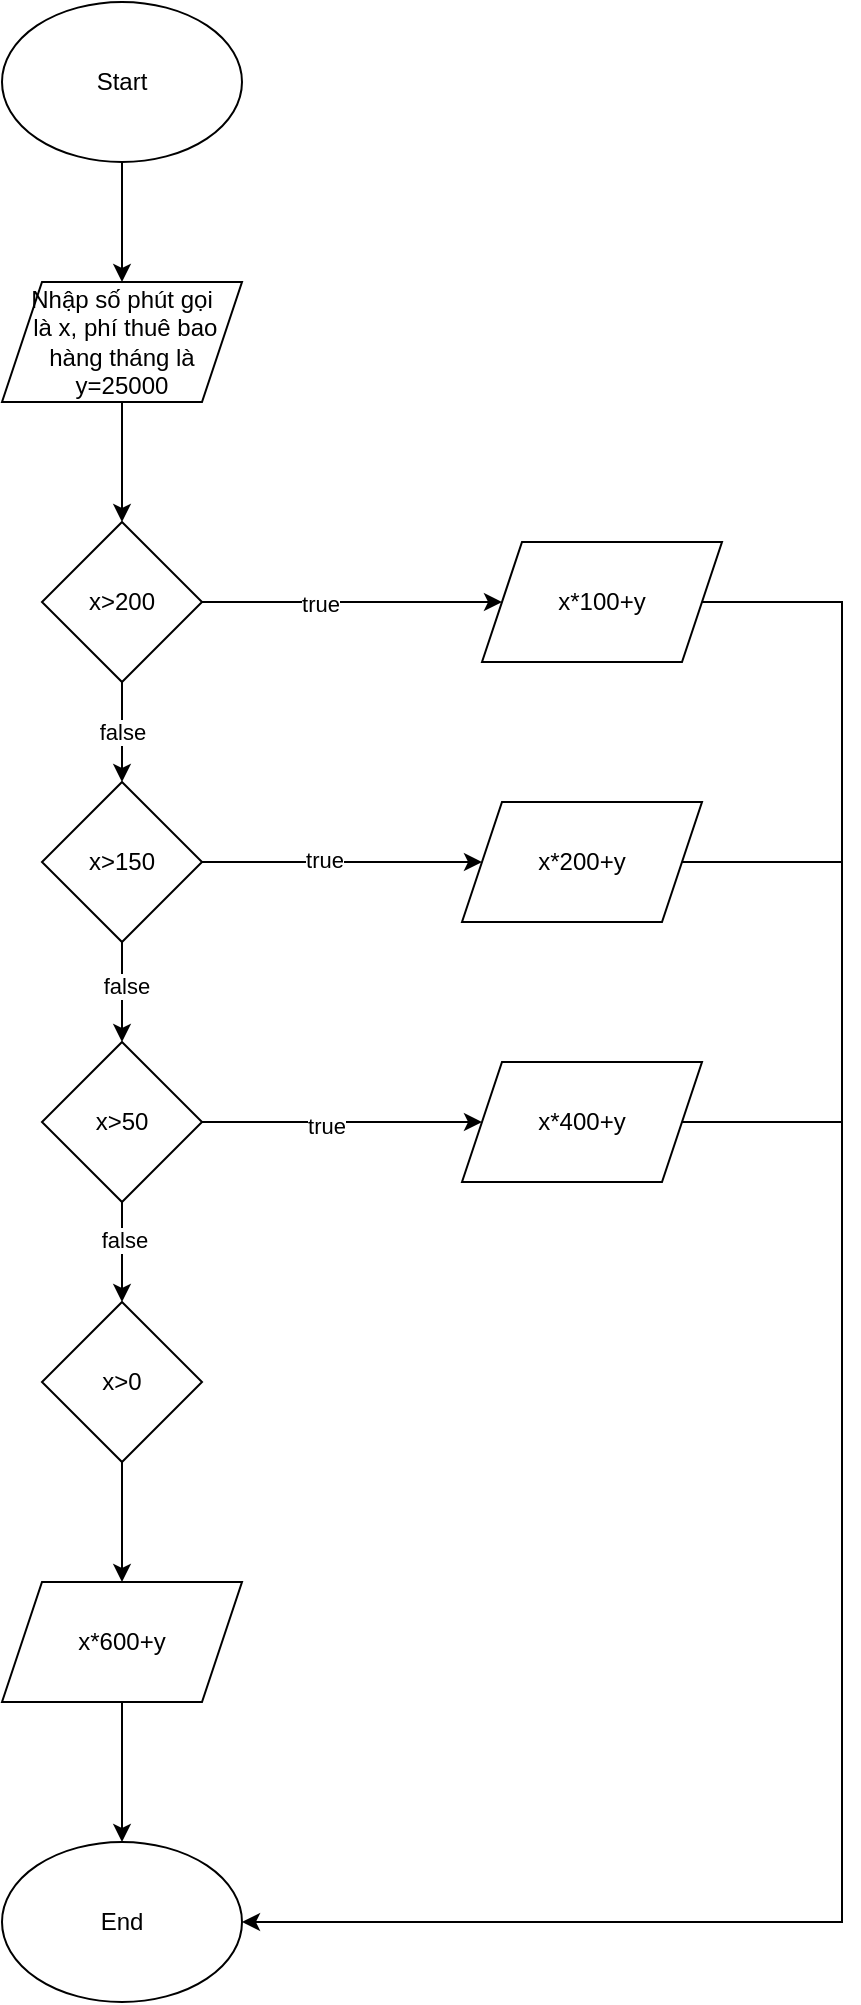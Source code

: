 <mxfile version="20.8.16" type="device"><diagram name="Trang-1" id="Bmo9QYTclZYVxKgkXP2I"><mxGraphModel dx="1098" dy="820" grid="1" gridSize="10" guides="1" tooltips="1" connect="1" arrows="1" fold="1" page="1" pageScale="1" pageWidth="827" pageHeight="1169" math="0" shadow="0"><root><mxCell id="0"/><mxCell id="1" parent="0"/><mxCell id="lN_jx0V1l5nJAmFt1bMQ-3" style="edgeStyle=orthogonalEdgeStyle;rounded=0;orthogonalLoop=1;jettySize=auto;html=1;exitX=0.5;exitY=1;exitDx=0;exitDy=0;entryX=0.5;entryY=0;entryDx=0;entryDy=0;" parent="1" source="lN_jx0V1l5nJAmFt1bMQ-1" target="lN_jx0V1l5nJAmFt1bMQ-2" edge="1"><mxGeometry relative="1" as="geometry"><Array as="points"><mxPoint x="430" y="150"/></Array></mxGeometry></mxCell><mxCell id="lN_jx0V1l5nJAmFt1bMQ-1" value="&lt;font style=&quot;vertical-align: inherit;&quot;&gt;&lt;font style=&quot;vertical-align: inherit;&quot;&gt;Start&lt;br&gt;&lt;/font&gt;&lt;/font&gt;" style="ellipse;whiteSpace=wrap;html=1;" parent="1" vertex="1"><mxGeometry x="370" y="10" width="120" height="80" as="geometry"/></mxCell><mxCell id="lN_jx0V1l5nJAmFt1bMQ-5" style="edgeStyle=orthogonalEdgeStyle;rounded=0;orthogonalLoop=1;jettySize=auto;html=1;exitX=0.5;exitY=1;exitDx=0;exitDy=0;" parent="1" source="lN_jx0V1l5nJAmFt1bMQ-2" target="lN_jx0V1l5nJAmFt1bMQ-4" edge="1"><mxGeometry relative="1" as="geometry"/></mxCell><mxCell id="lN_jx0V1l5nJAmFt1bMQ-2" value="&lt;font style=&quot;vertical-align: inherit;&quot;&gt;&lt;font style=&quot;vertical-align: inherit;&quot;&gt;&lt;font style=&quot;vertical-align: inherit;&quot;&gt;&lt;font style=&quot;vertical-align: inherit;&quot;&gt;&lt;font style=&quot;vertical-align: inherit;&quot;&gt;&lt;font style=&quot;vertical-align: inherit;&quot;&gt;Nhập số phút gọi &lt;/font&gt;&lt;/font&gt;&lt;br&gt;&lt;font style=&quot;vertical-align: inherit;&quot;&gt;&lt;font style=&quot;vertical-align: inherit;&quot;&gt;&amp;nbsp;là x, phí thuê bao hàng tháng là y=25000&lt;/font&gt;&lt;/font&gt;&lt;/font&gt;&lt;/font&gt;&lt;/font&gt;&lt;/font&gt;" style="shape=parallelogram;perimeter=parallelogramPerimeter;whiteSpace=wrap;html=1;fixedSize=1;" parent="1" vertex="1"><mxGeometry x="370" y="150" width="120" height="60" as="geometry"/></mxCell><mxCell id="lN_jx0V1l5nJAmFt1bMQ-7" style="edgeStyle=orthogonalEdgeStyle;rounded=0;orthogonalLoop=1;jettySize=auto;html=1;exitX=0.5;exitY=1;exitDx=0;exitDy=0;" parent="1" source="lN_jx0V1l5nJAmFt1bMQ-4" target="lN_jx0V1l5nJAmFt1bMQ-6" edge="1"><mxGeometry relative="1" as="geometry"/></mxCell><mxCell id="lN_jx0V1l5nJAmFt1bMQ-12" value="false" style="edgeLabel;html=1;align=center;verticalAlign=middle;resizable=0;points=[];" parent="lN_jx0V1l5nJAmFt1bMQ-7" vertex="1" connectable="0"><mxGeometry relative="1" as="geometry"><mxPoint as="offset"/></mxGeometry></mxCell><mxCell id="lN_jx0V1l5nJAmFt1bMQ-23" style="edgeStyle=orthogonalEdgeStyle;rounded=0;orthogonalLoop=1;jettySize=auto;html=1;exitX=1;exitY=0.5;exitDx=0;exitDy=0;entryX=0;entryY=0.5;entryDx=0;entryDy=0;" parent="1" source="lN_jx0V1l5nJAmFt1bMQ-4" target="lN_jx0V1l5nJAmFt1bMQ-19" edge="1"><mxGeometry relative="1" as="geometry"/></mxCell><mxCell id="lN_jx0V1l5nJAmFt1bMQ-33" value="true" style="edgeLabel;html=1;align=center;verticalAlign=middle;resizable=0;points=[];" parent="lN_jx0V1l5nJAmFt1bMQ-23" vertex="1" connectable="0"><mxGeometry x="-0.213" y="-1" relative="1" as="geometry"><mxPoint as="offset"/></mxGeometry></mxCell><mxCell id="lN_jx0V1l5nJAmFt1bMQ-4" value="&lt;font style=&quot;vertical-align: inherit;&quot;&gt;&lt;font style=&quot;vertical-align: inherit;&quot;&gt;x&amp;gt;200&lt;/font&gt;&lt;/font&gt;" style="rhombus;whiteSpace=wrap;html=1;" parent="1" vertex="1"><mxGeometry x="390" y="270" width="80" height="80" as="geometry"/></mxCell><mxCell id="lN_jx0V1l5nJAmFt1bMQ-9" style="edgeStyle=orthogonalEdgeStyle;rounded=0;orthogonalLoop=1;jettySize=auto;html=1;exitX=0.5;exitY=1;exitDx=0;exitDy=0;" parent="1" source="lN_jx0V1l5nJAmFt1bMQ-6" target="lN_jx0V1l5nJAmFt1bMQ-8" edge="1"><mxGeometry relative="1" as="geometry"/></mxCell><mxCell id="lN_jx0V1l5nJAmFt1bMQ-14" value="false" style="edgeLabel;html=1;align=center;verticalAlign=middle;resizable=0;points=[];" parent="lN_jx0V1l5nJAmFt1bMQ-9" vertex="1" connectable="0"><mxGeometry x="-0.12" y="2" relative="1" as="geometry"><mxPoint as="offset"/></mxGeometry></mxCell><mxCell id="lN_jx0V1l5nJAmFt1bMQ-24" style="edgeStyle=orthogonalEdgeStyle;rounded=0;orthogonalLoop=1;jettySize=auto;html=1;exitX=1;exitY=0.5;exitDx=0;exitDy=0;entryX=0;entryY=0.5;entryDx=0;entryDy=0;" parent="1" source="lN_jx0V1l5nJAmFt1bMQ-6" target="lN_jx0V1l5nJAmFt1bMQ-20" edge="1"><mxGeometry relative="1" as="geometry"/></mxCell><mxCell id="lN_jx0V1l5nJAmFt1bMQ-34" value="true" style="edgeLabel;html=1;align=center;verticalAlign=middle;resizable=0;points=[];" parent="lN_jx0V1l5nJAmFt1bMQ-24" vertex="1" connectable="0"><mxGeometry x="-0.129" y="1" relative="1" as="geometry"><mxPoint as="offset"/></mxGeometry></mxCell><mxCell id="lN_jx0V1l5nJAmFt1bMQ-6" value="&lt;font style=&quot;vertical-align: inherit;&quot;&gt;&lt;font style=&quot;vertical-align: inherit;&quot;&gt;x&amp;gt;150&lt;/font&gt;&lt;/font&gt;" style="rhombus;whiteSpace=wrap;html=1;" parent="1" vertex="1"><mxGeometry x="390" y="400" width="80" height="80" as="geometry"/></mxCell><mxCell id="lN_jx0V1l5nJAmFt1bMQ-11" style="edgeStyle=orthogonalEdgeStyle;rounded=0;orthogonalLoop=1;jettySize=auto;html=1;exitX=0.5;exitY=1;exitDx=0;exitDy=0;" parent="1" source="lN_jx0V1l5nJAmFt1bMQ-8" target="lN_jx0V1l5nJAmFt1bMQ-10" edge="1"><mxGeometry relative="1" as="geometry"/></mxCell><mxCell id="lN_jx0V1l5nJAmFt1bMQ-15" value="false" style="edgeLabel;html=1;align=center;verticalAlign=middle;resizable=0;points=[];" parent="lN_jx0V1l5nJAmFt1bMQ-11" vertex="1" connectable="0"><mxGeometry x="-0.24" y="1" relative="1" as="geometry"><mxPoint as="offset"/></mxGeometry></mxCell><mxCell id="lN_jx0V1l5nJAmFt1bMQ-25" style="edgeStyle=orthogonalEdgeStyle;rounded=0;orthogonalLoop=1;jettySize=auto;html=1;exitX=1;exitY=0.5;exitDx=0;exitDy=0;entryX=0;entryY=0.5;entryDx=0;entryDy=0;" parent="1" source="lN_jx0V1l5nJAmFt1bMQ-8" target="lN_jx0V1l5nJAmFt1bMQ-21" edge="1"><mxGeometry relative="1" as="geometry"/></mxCell><mxCell id="lN_jx0V1l5nJAmFt1bMQ-35" value="true" style="edgeLabel;html=1;align=center;verticalAlign=middle;resizable=0;points=[];" parent="lN_jx0V1l5nJAmFt1bMQ-25" vertex="1" connectable="0"><mxGeometry x="-0.114" y="-2" relative="1" as="geometry"><mxPoint as="offset"/></mxGeometry></mxCell><mxCell id="lN_jx0V1l5nJAmFt1bMQ-8" value="&lt;font style=&quot;vertical-align: inherit;&quot;&gt;&lt;font style=&quot;vertical-align: inherit;&quot;&gt;x&amp;gt;50&lt;/font&gt;&lt;/font&gt;" style="rhombus;whiteSpace=wrap;html=1;" parent="1" vertex="1"><mxGeometry x="390" y="530" width="80" height="80" as="geometry"/></mxCell><mxCell id="lN_jx0V1l5nJAmFt1bMQ-17" style="edgeStyle=orthogonalEdgeStyle;rounded=0;orthogonalLoop=1;jettySize=auto;html=1;exitX=0.5;exitY=1;exitDx=0;exitDy=0;entryX=0.5;entryY=0;entryDx=0;entryDy=0;" parent="1" source="lN_jx0V1l5nJAmFt1bMQ-10" target="lN_jx0V1l5nJAmFt1bMQ-16" edge="1"><mxGeometry relative="1" as="geometry"/></mxCell><mxCell id="lN_jx0V1l5nJAmFt1bMQ-10" value="x&amp;gt;0" style="rhombus;whiteSpace=wrap;html=1;" parent="1" vertex="1"><mxGeometry x="390" y="660" width="80" height="80" as="geometry"/></mxCell><mxCell id="lN_jx0V1l5nJAmFt1bMQ-28" style="edgeStyle=orthogonalEdgeStyle;rounded=0;orthogonalLoop=1;jettySize=auto;html=1;exitX=0.5;exitY=1;exitDx=0;exitDy=0;entryX=0.5;entryY=0;entryDx=0;entryDy=0;" parent="1" source="lN_jx0V1l5nJAmFt1bMQ-16" target="lN_jx0V1l5nJAmFt1bMQ-27" edge="1"><mxGeometry relative="1" as="geometry"/></mxCell><mxCell id="lN_jx0V1l5nJAmFt1bMQ-16" value="x*600+y" style="shape=parallelogram;perimeter=parallelogramPerimeter;whiteSpace=wrap;html=1;fixedSize=1;" parent="1" vertex="1"><mxGeometry x="370" y="800" width="120" height="60" as="geometry"/></mxCell><mxCell id="lN_jx0V1l5nJAmFt1bMQ-29" style="edgeStyle=orthogonalEdgeStyle;rounded=0;orthogonalLoop=1;jettySize=auto;html=1;exitX=1;exitY=0.5;exitDx=0;exitDy=0;entryX=1;entryY=0.5;entryDx=0;entryDy=0;" parent="1" source="lN_jx0V1l5nJAmFt1bMQ-19" target="lN_jx0V1l5nJAmFt1bMQ-27" edge="1"><mxGeometry relative="1" as="geometry"><Array as="points"><mxPoint x="790" y="310"/><mxPoint x="790" y="970"/></Array></mxGeometry></mxCell><mxCell id="lN_jx0V1l5nJAmFt1bMQ-19" value="x*100+y" style="shape=parallelogram;perimeter=parallelogramPerimeter;whiteSpace=wrap;html=1;fixedSize=1;" parent="1" vertex="1"><mxGeometry x="610" y="280" width="120" height="60" as="geometry"/></mxCell><mxCell id="lN_jx0V1l5nJAmFt1bMQ-20" value="x*200+y" style="shape=parallelogram;perimeter=parallelogramPerimeter;whiteSpace=wrap;html=1;fixedSize=1;" parent="1" vertex="1"><mxGeometry x="600" y="410" width="120" height="60" as="geometry"/></mxCell><mxCell id="lN_jx0V1l5nJAmFt1bMQ-21" value="x*400+y" style="shape=parallelogram;perimeter=parallelogramPerimeter;whiteSpace=wrap;html=1;fixedSize=1;" parent="1" vertex="1"><mxGeometry x="600" y="540" width="120" height="60" as="geometry"/></mxCell><mxCell id="lN_jx0V1l5nJAmFt1bMQ-27" value="End" style="ellipse;whiteSpace=wrap;html=1;" parent="1" vertex="1"><mxGeometry x="370" y="930" width="120" height="80" as="geometry"/></mxCell><mxCell id="lN_jx0V1l5nJAmFt1bMQ-30" value="" style="endArrow=none;html=1;rounded=0;entryX=1;entryY=0.5;entryDx=0;entryDy=0;" parent="1" target="lN_jx0V1l5nJAmFt1bMQ-20" edge="1"><mxGeometry width="50" height="50" relative="1" as="geometry"><mxPoint x="790" y="440" as="sourcePoint"/><mxPoint x="460" y="530" as="targetPoint"/></mxGeometry></mxCell><mxCell id="lN_jx0V1l5nJAmFt1bMQ-31" value="" style="endArrow=none;html=1;rounded=0;entryX=1;entryY=0.5;entryDx=0;entryDy=0;" parent="1" target="lN_jx0V1l5nJAmFt1bMQ-21" edge="1"><mxGeometry width="50" height="50" relative="1" as="geometry"><mxPoint x="790" y="570" as="sourcePoint"/><mxPoint x="460" y="730" as="targetPoint"/></mxGeometry></mxCell></root></mxGraphModel></diagram></mxfile>